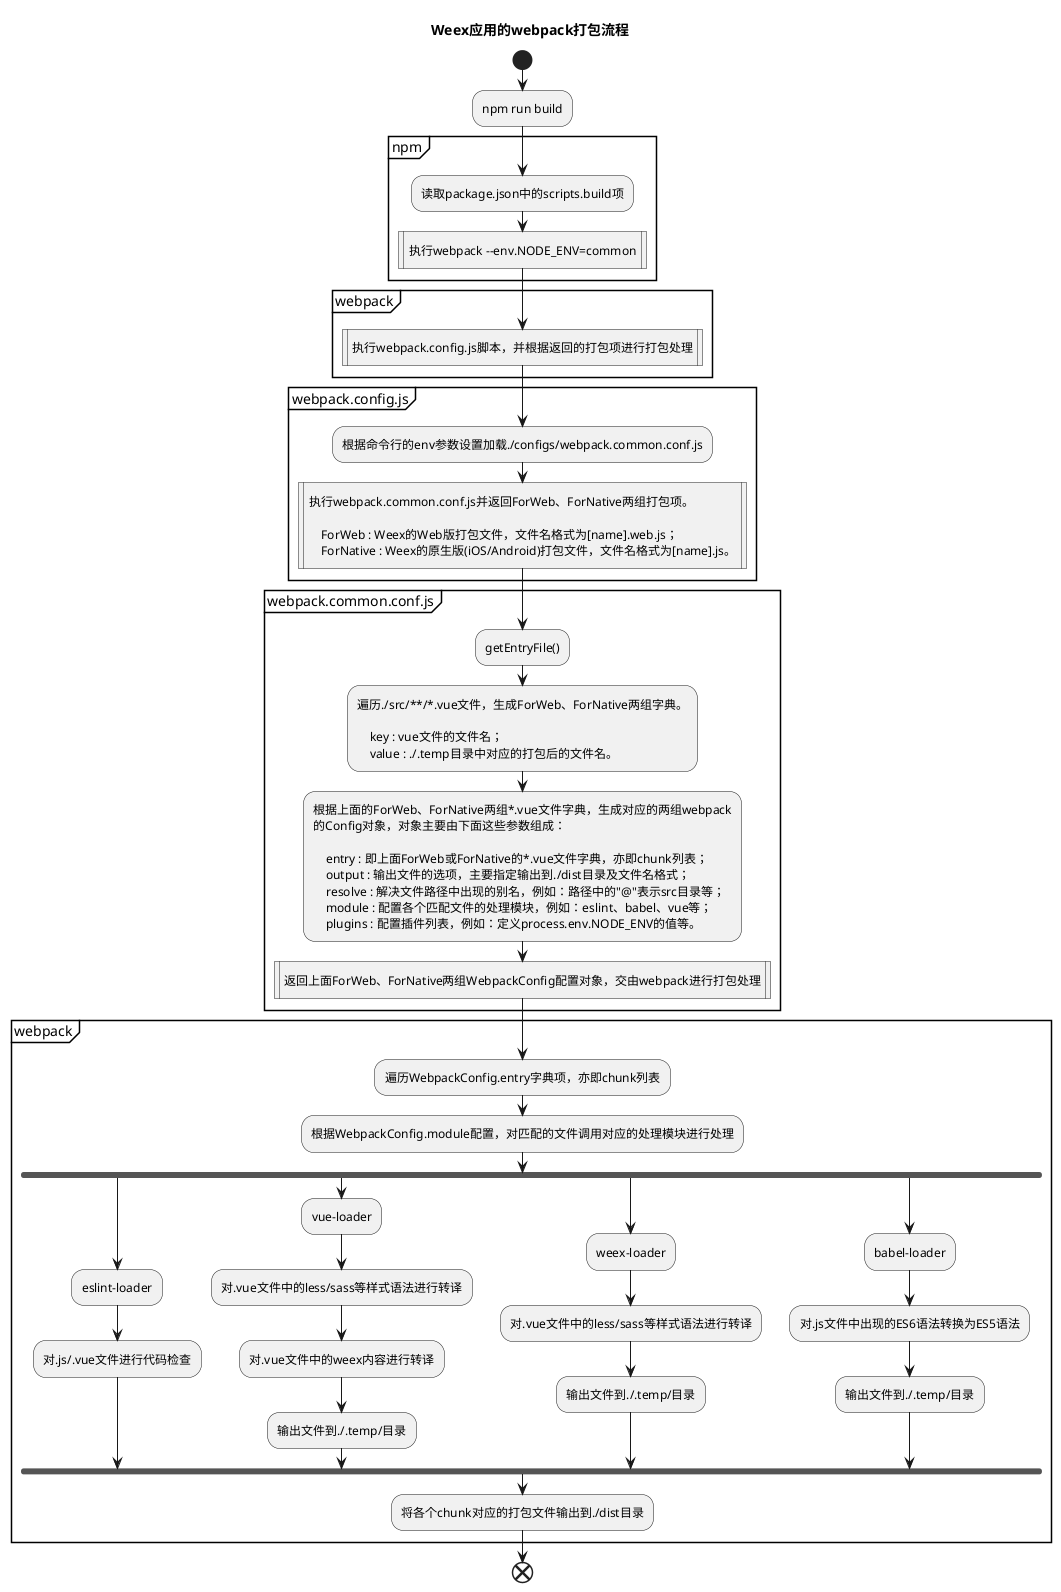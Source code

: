 @startuml
title Weex应用的webpack打包流程
start

:npm run build;

partition npm {
    :读取package.json中的scripts.build项;
    :执行webpack --env.NODE_ENV=common|
}

partition webpack {
    :执行webpack.config.js脚本，并根据返回的打包项进行打包处理|
}

partition webpack.config.js {
    :根据命令行的env参数设置加载./configs/webpack.common.conf.js;
    :执行webpack.common.conf.js并返回ForWeb、ForNative两组打包项。

        ForWeb : Weex的Web版打包文件，文件名格式为[name].web.js；
        ForNative : Weex的原生版(iOS/Android)打包文件，文件名格式为[name].js。|
}

partition webpack.common.conf.js {
    :getEntryFile();

    :遍历./src/**/*.vue文件，生成ForWeb、ForNative两组字典。

        key : vue文件的文件名；
        value : ./.temp目录中对应的打包后的文件名。;

    :根据上面的ForWeb、ForNative两组*.vue文件字典，生成对应的两组webpack
    的Config对象，对象主要由下面这些参数组成：
    
        entry : 即上面ForWeb或ForNative的*.vue文件字典，亦即chunk列表；
        output : 输出文件的选项，主要指定输出到./dist目录及文件名格式；
        resolve : 解决文件路径中出现的别名，例如：路径中的"@"表示src目录等；
        module : 配置各个匹配文件的处理模块，例如：eslint、babel、vue等；
        plugins : 配置插件列表，例如：定义process.env.NODE_ENV的值等。;

    :返回上面ForWeb、ForNative两组WebpackConfig配置对象，交由webpack进行打包处理|
}

partition webpack {
    :遍历WebpackConfig.entry字典项，亦即chunk列表;
    :根据WebpackConfig.module配置，对匹配的文件调用对应的处理模块进行处理;

    fork
        :eslint-loader;
        :对.js/.vue文件进行代码检查;
    fork again
        :vue-loader;
        :对.vue文件中的less/sass等样式语法进行转译;
        :对.vue文件中的weex内容进行转译;
        :输出文件到./.temp/目录;
    fork again
        :weex-loader;
        :对.vue文件中的less/sass等样式语法进行转译;
        :输出文件到./.temp/目录;
    fork again
        :babel-loader;
        :对.js文件中出现的ES6语法转换为ES5语法;
        :输出文件到./.temp/目录;
    end fork

    :将各个chunk对应的打包文件输出到./dist目录;
}

end
@enduml
